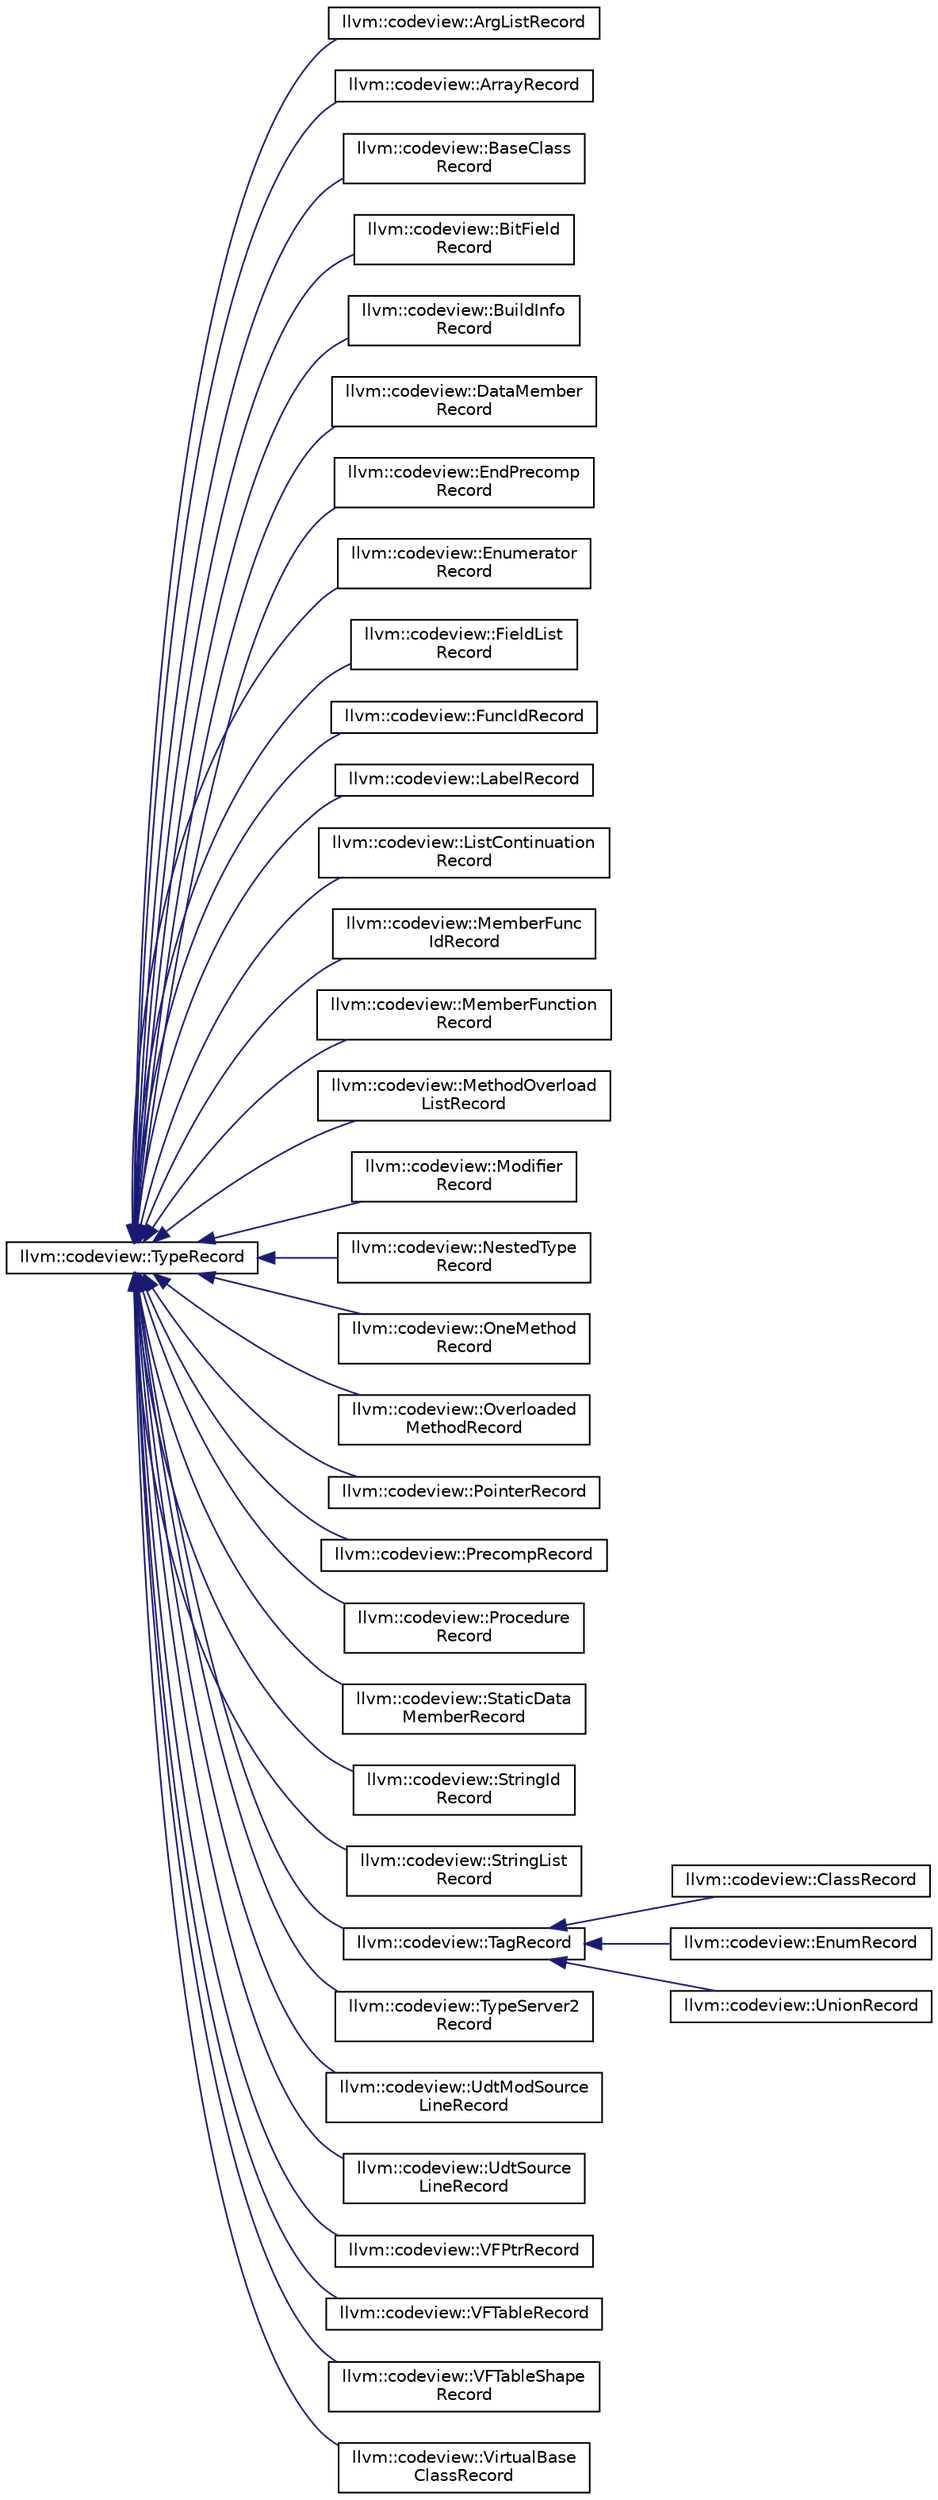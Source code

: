 digraph "Graphical Class Hierarchy"
{
 // LATEX_PDF_SIZE
  bgcolor="transparent";
  edge [fontname="Helvetica",fontsize="10",labelfontname="Helvetica",labelfontsize="10"];
  node [fontname="Helvetica",fontsize="10",shape=record];
  rankdir="LR";
  Node0 [label="llvm::codeview::TypeRecord",height=0.2,width=0.4,color="black",URL="$classllvm_1_1codeview_1_1TypeRecord.html",tooltip=" "];
  Node0 -> Node1 [dir="back",color="midnightblue",fontsize="10",style="solid",fontname="Helvetica"];
  Node1 [label="llvm::codeview::ArgListRecord",height=0.2,width=0.4,color="black",URL="$classllvm_1_1codeview_1_1ArgListRecord.html",tooltip=" "];
  Node0 -> Node2 [dir="back",color="midnightblue",fontsize="10",style="solid",fontname="Helvetica"];
  Node2 [label="llvm::codeview::ArrayRecord",height=0.2,width=0.4,color="black",URL="$classllvm_1_1codeview_1_1ArrayRecord.html",tooltip=" "];
  Node0 -> Node3 [dir="back",color="midnightblue",fontsize="10",style="solid",fontname="Helvetica"];
  Node3 [label="llvm::codeview::BaseClass\lRecord",height=0.2,width=0.4,color="black",URL="$classllvm_1_1codeview_1_1BaseClassRecord.html",tooltip=" "];
  Node0 -> Node4 [dir="back",color="midnightblue",fontsize="10",style="solid",fontname="Helvetica"];
  Node4 [label="llvm::codeview::BitField\lRecord",height=0.2,width=0.4,color="black",URL="$classllvm_1_1codeview_1_1BitFieldRecord.html",tooltip=" "];
  Node0 -> Node5 [dir="back",color="midnightblue",fontsize="10",style="solid",fontname="Helvetica"];
  Node5 [label="llvm::codeview::BuildInfo\lRecord",height=0.2,width=0.4,color="black",URL="$classllvm_1_1codeview_1_1BuildInfoRecord.html",tooltip=" "];
  Node0 -> Node6 [dir="back",color="midnightblue",fontsize="10",style="solid",fontname="Helvetica"];
  Node6 [label="llvm::codeview::DataMember\lRecord",height=0.2,width=0.4,color="black",URL="$classllvm_1_1codeview_1_1DataMemberRecord.html",tooltip=" "];
  Node0 -> Node7 [dir="back",color="midnightblue",fontsize="10",style="solid",fontname="Helvetica"];
  Node7 [label="llvm::codeview::EndPrecomp\lRecord",height=0.2,width=0.4,color="black",URL="$classllvm_1_1codeview_1_1EndPrecompRecord.html",tooltip=" "];
  Node0 -> Node8 [dir="back",color="midnightblue",fontsize="10",style="solid",fontname="Helvetica"];
  Node8 [label="llvm::codeview::Enumerator\lRecord",height=0.2,width=0.4,color="black",URL="$classllvm_1_1codeview_1_1EnumeratorRecord.html",tooltip=" "];
  Node0 -> Node9 [dir="back",color="midnightblue",fontsize="10",style="solid",fontname="Helvetica"];
  Node9 [label="llvm::codeview::FieldList\lRecord",height=0.2,width=0.4,color="black",URL="$classllvm_1_1codeview_1_1FieldListRecord.html",tooltip=" "];
  Node0 -> Node10 [dir="back",color="midnightblue",fontsize="10",style="solid",fontname="Helvetica"];
  Node10 [label="llvm::codeview::FuncIdRecord",height=0.2,width=0.4,color="black",URL="$classllvm_1_1codeview_1_1FuncIdRecord.html",tooltip=" "];
  Node0 -> Node11 [dir="back",color="midnightblue",fontsize="10",style="solid",fontname="Helvetica"];
  Node11 [label="llvm::codeview::LabelRecord",height=0.2,width=0.4,color="black",URL="$classllvm_1_1codeview_1_1LabelRecord.html",tooltip=" "];
  Node0 -> Node12 [dir="back",color="midnightblue",fontsize="10",style="solid",fontname="Helvetica"];
  Node12 [label="llvm::codeview::ListContinuation\lRecord",height=0.2,width=0.4,color="black",URL="$classllvm_1_1codeview_1_1ListContinuationRecord.html",tooltip="LF_INDEX - Used to chain two large LF_FIELDLIST or LF_METHODLIST records together."];
  Node0 -> Node13 [dir="back",color="midnightblue",fontsize="10",style="solid",fontname="Helvetica"];
  Node13 [label="llvm::codeview::MemberFunc\lIdRecord",height=0.2,width=0.4,color="black",URL="$classllvm_1_1codeview_1_1MemberFuncIdRecord.html",tooltip=" "];
  Node0 -> Node14 [dir="back",color="midnightblue",fontsize="10",style="solid",fontname="Helvetica"];
  Node14 [label="llvm::codeview::MemberFunction\lRecord",height=0.2,width=0.4,color="black",URL="$classllvm_1_1codeview_1_1MemberFunctionRecord.html",tooltip=" "];
  Node0 -> Node15 [dir="back",color="midnightblue",fontsize="10",style="solid",fontname="Helvetica"];
  Node15 [label="llvm::codeview::MethodOverload\lListRecord",height=0.2,width=0.4,color="black",URL="$classllvm_1_1codeview_1_1MethodOverloadListRecord.html",tooltip=" "];
  Node0 -> Node16 [dir="back",color="midnightblue",fontsize="10",style="solid",fontname="Helvetica"];
  Node16 [label="llvm::codeview::Modifier\lRecord",height=0.2,width=0.4,color="black",URL="$classllvm_1_1codeview_1_1ModifierRecord.html",tooltip=" "];
  Node0 -> Node17 [dir="back",color="midnightblue",fontsize="10",style="solid",fontname="Helvetica"];
  Node17 [label="llvm::codeview::NestedType\lRecord",height=0.2,width=0.4,color="black",URL="$classllvm_1_1codeview_1_1NestedTypeRecord.html",tooltip=" "];
  Node0 -> Node18 [dir="back",color="midnightblue",fontsize="10",style="solid",fontname="Helvetica"];
  Node18 [label="llvm::codeview::OneMethod\lRecord",height=0.2,width=0.4,color="black",URL="$classllvm_1_1codeview_1_1OneMethodRecord.html",tooltip=" "];
  Node0 -> Node19 [dir="back",color="midnightblue",fontsize="10",style="solid",fontname="Helvetica"];
  Node19 [label="llvm::codeview::Overloaded\lMethodRecord",height=0.2,width=0.4,color="black",URL="$classllvm_1_1codeview_1_1OverloadedMethodRecord.html",tooltip="For method overload sets. LF_METHOD."];
  Node0 -> Node20 [dir="back",color="midnightblue",fontsize="10",style="solid",fontname="Helvetica"];
  Node20 [label="llvm::codeview::PointerRecord",height=0.2,width=0.4,color="black",URL="$classllvm_1_1codeview_1_1PointerRecord.html",tooltip=" "];
  Node0 -> Node21 [dir="back",color="midnightblue",fontsize="10",style="solid",fontname="Helvetica"];
  Node21 [label="llvm::codeview::PrecompRecord",height=0.2,width=0.4,color="black",URL="$classllvm_1_1codeview_1_1PrecompRecord.html",tooltip=" "];
  Node0 -> Node22 [dir="back",color="midnightblue",fontsize="10",style="solid",fontname="Helvetica"];
  Node22 [label="llvm::codeview::Procedure\lRecord",height=0.2,width=0.4,color="black",URL="$classllvm_1_1codeview_1_1ProcedureRecord.html",tooltip=" "];
  Node0 -> Node23 [dir="back",color="midnightblue",fontsize="10",style="solid",fontname="Helvetica"];
  Node23 [label="llvm::codeview::StaticData\lMemberRecord",height=0.2,width=0.4,color="black",URL="$classllvm_1_1codeview_1_1StaticDataMemberRecord.html",tooltip=" "];
  Node0 -> Node24 [dir="back",color="midnightblue",fontsize="10",style="solid",fontname="Helvetica"];
  Node24 [label="llvm::codeview::StringId\lRecord",height=0.2,width=0.4,color="black",URL="$classllvm_1_1codeview_1_1StringIdRecord.html",tooltip=" "];
  Node0 -> Node25 [dir="back",color="midnightblue",fontsize="10",style="solid",fontname="Helvetica"];
  Node25 [label="llvm::codeview::StringList\lRecord",height=0.2,width=0.4,color="black",URL="$classllvm_1_1codeview_1_1StringListRecord.html",tooltip=" "];
  Node0 -> Node26 [dir="back",color="midnightblue",fontsize="10",style="solid",fontname="Helvetica"];
  Node26 [label="llvm::codeview::TagRecord",height=0.2,width=0.4,color="black",URL="$classllvm_1_1codeview_1_1TagRecord.html",tooltip=" "];
  Node26 -> Node27 [dir="back",color="midnightblue",fontsize="10",style="solid",fontname="Helvetica"];
  Node27 [label="llvm::codeview::ClassRecord",height=0.2,width=0.4,color="black",URL="$classllvm_1_1codeview_1_1ClassRecord.html",tooltip=" "];
  Node26 -> Node28 [dir="back",color="midnightblue",fontsize="10",style="solid",fontname="Helvetica"];
  Node28 [label="llvm::codeview::EnumRecord",height=0.2,width=0.4,color="black",URL="$classllvm_1_1codeview_1_1EnumRecord.html",tooltip=" "];
  Node26 -> Node29 [dir="back",color="midnightblue",fontsize="10",style="solid",fontname="Helvetica"];
  Node29 [label="llvm::codeview::UnionRecord",height=0.2,width=0.4,color="black",URL="$structllvm_1_1codeview_1_1UnionRecord.html",tooltip=" "];
  Node0 -> Node30 [dir="back",color="midnightblue",fontsize="10",style="solid",fontname="Helvetica"];
  Node30 [label="llvm::codeview::TypeServer2\lRecord",height=0.2,width=0.4,color="black",URL="$classllvm_1_1codeview_1_1TypeServer2Record.html",tooltip=" "];
  Node0 -> Node31 [dir="back",color="midnightblue",fontsize="10",style="solid",fontname="Helvetica"];
  Node31 [label="llvm::codeview::UdtModSource\lLineRecord",height=0.2,width=0.4,color="black",URL="$classllvm_1_1codeview_1_1UdtModSourceLineRecord.html",tooltip=" "];
  Node0 -> Node32 [dir="back",color="midnightblue",fontsize="10",style="solid",fontname="Helvetica"];
  Node32 [label="llvm::codeview::UdtSource\lLineRecord",height=0.2,width=0.4,color="black",URL="$classllvm_1_1codeview_1_1UdtSourceLineRecord.html",tooltip=" "];
  Node0 -> Node33 [dir="back",color="midnightblue",fontsize="10",style="solid",fontname="Helvetica"];
  Node33 [label="llvm::codeview::VFPtrRecord",height=0.2,width=0.4,color="black",URL="$classllvm_1_1codeview_1_1VFPtrRecord.html",tooltip=" "];
  Node0 -> Node34 [dir="back",color="midnightblue",fontsize="10",style="solid",fontname="Helvetica"];
  Node34 [label="llvm::codeview::VFTableRecord",height=0.2,width=0.4,color="black",URL="$classllvm_1_1codeview_1_1VFTableRecord.html",tooltip=" "];
  Node0 -> Node35 [dir="back",color="midnightblue",fontsize="10",style="solid",fontname="Helvetica"];
  Node35 [label="llvm::codeview::VFTableShape\lRecord",height=0.2,width=0.4,color="black",URL="$classllvm_1_1codeview_1_1VFTableShapeRecord.html",tooltip=" "];
  Node0 -> Node36 [dir="back",color="midnightblue",fontsize="10",style="solid",fontname="Helvetica"];
  Node36 [label="llvm::codeview::VirtualBase\lClassRecord",height=0.2,width=0.4,color="black",URL="$classllvm_1_1codeview_1_1VirtualBaseClassRecord.html",tooltip=" "];
}
